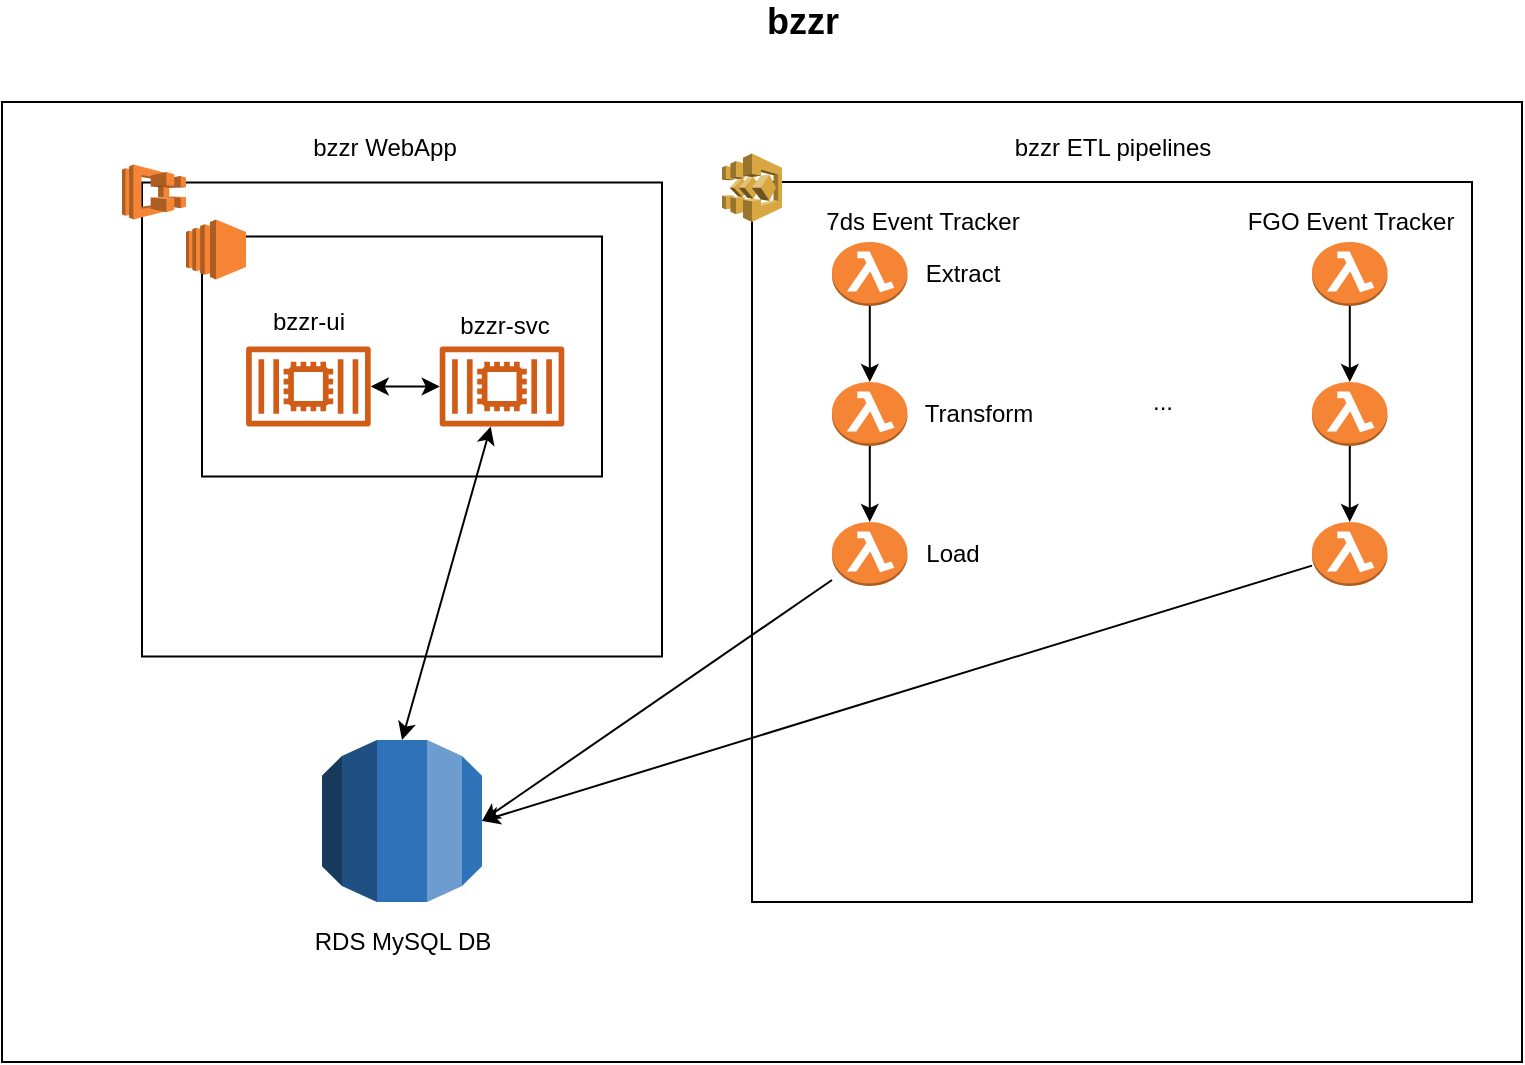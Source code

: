 <mxfile version="13.3.5" type="device"><diagram id="cSYO12vqffp8fJr8wFqi" name="Page-1"><mxGraphModel dx="1422" dy="713" grid="1" gridSize="10" guides="1" tooltips="1" connect="1" arrows="1" fold="1" page="1" pageScale="1" pageWidth="850" pageHeight="1100" math="0" shadow="0"><root><mxCell id="0"/><mxCell id="1" parent="0"/><mxCell id="DewqtiRwxVczJLLxaVj1-33" value="" style="rounded=0;whiteSpace=wrap;html=1;" vertex="1" parent="1"><mxGeometry x="40" y="120" width="760" height="480" as="geometry"/></mxCell><mxCell id="DewqtiRwxVczJLLxaVj1-35" value="" style="rounded=0;whiteSpace=wrap;html=1;" vertex="1" parent="1"><mxGeometry x="110" y="160.25" width="260" height="237" as="geometry"/></mxCell><mxCell id="DewqtiRwxVczJLLxaVj1-34" value="" style="rounded=0;whiteSpace=wrap;html=1;" vertex="1" parent="1"><mxGeometry x="140" y="187.25" width="200" height="120" as="geometry"/></mxCell><mxCell id="DewqtiRwxVczJLLxaVj1-1" value="" style="outlineConnect=0;dashed=0;verticalLabelPosition=bottom;verticalAlign=top;align=center;html=1;shape=mxgraph.aws3.ec2;fillColor=#F58534;gradientColor=none;" vertex="1" parent="1"><mxGeometry x="132" y="178.75" width="30" height="30" as="geometry"/></mxCell><mxCell id="DewqtiRwxVczJLLxaVj1-36" style="edgeStyle=none;rounded=0;orthogonalLoop=1;jettySize=auto;html=1;startArrow=classic;startFill=1;" edge="1" parent="1" source="DewqtiRwxVczJLLxaVj1-3" target="DewqtiRwxVczJLLxaVj1-6"><mxGeometry relative="1" as="geometry"/></mxCell><mxCell id="DewqtiRwxVczJLLxaVj1-3" value="" style="outlineConnect=0;fontColor=#232F3E;gradientColor=none;fillColor=#D05C17;strokeColor=none;dashed=0;verticalLabelPosition=bottom;verticalAlign=top;align=center;html=1;fontSize=12;fontStyle=0;aspect=fixed;pointerEvents=1;shape=mxgraph.aws4.container_2;" vertex="1" parent="1"><mxGeometry x="162" y="242.25" width="62.4" height="40" as="geometry"/></mxCell><mxCell id="DewqtiRwxVczJLLxaVj1-4" value="" style="outlineConnect=0;dashed=0;verticalLabelPosition=bottom;verticalAlign=top;align=center;html=1;shape=mxgraph.aws3.ecs;fillColor=#F58534;gradientColor=none;" vertex="1" parent="1"><mxGeometry x="100" y="151.25" width="32" height="27.5" as="geometry"/></mxCell><mxCell id="DewqtiRwxVczJLLxaVj1-29" style="rounded=0;orthogonalLoop=1;jettySize=auto;html=1;entryX=0.5;entryY=0;entryDx=0;entryDy=0;entryPerimeter=0;startArrow=classic;startFill=1;" edge="1" parent="1" source="DewqtiRwxVczJLLxaVj1-6" target="DewqtiRwxVczJLLxaVj1-28"><mxGeometry relative="1" as="geometry"/></mxCell><mxCell id="DewqtiRwxVczJLLxaVj1-6" value="" style="outlineConnect=0;fontColor=#232F3E;gradientColor=none;fillColor=#D05C17;strokeColor=none;dashed=0;verticalLabelPosition=bottom;verticalAlign=top;align=center;html=1;fontSize=12;fontStyle=0;aspect=fixed;pointerEvents=1;shape=mxgraph.aws4.container_2;" vertex="1" parent="1"><mxGeometry x="258.8" y="242.25" width="62.4" height="40" as="geometry"/></mxCell><mxCell id="DewqtiRwxVczJLLxaVj1-7" value="bzzr-svc" style="text;html=1;align=center;verticalAlign=middle;resizable=0;points=[];autosize=1;" vertex="1" parent="1"><mxGeometry x="261.2" y="222.25" width="60" height="20" as="geometry"/></mxCell><mxCell id="DewqtiRwxVczJLLxaVj1-8" value="bzzr-ui" style="text;html=1;align=center;verticalAlign=middle;resizable=0;points=[];autosize=1;" vertex="1" parent="1"><mxGeometry x="168.2" y="220.25" width="50" height="20" as="geometry"/></mxCell><mxCell id="DewqtiRwxVczJLLxaVj1-9" value="" style="outlineConnect=0;dashed=0;verticalLabelPosition=bottom;verticalAlign=top;align=center;html=1;shape=mxgraph.aws3.step_functions;fillColor=#D9A741;gradientColor=none;" vertex="1" parent="1"><mxGeometry x="455" y="160" width="46.5" height="53" as="geometry"/></mxCell><mxCell id="DewqtiRwxVczJLLxaVj1-10" value="" style="whiteSpace=wrap;html=1;aspect=fixed;" vertex="1" parent="1"><mxGeometry x="415" y="160" width="360" height="360" as="geometry"/></mxCell><mxCell id="DewqtiRwxVczJLLxaVj1-11" value="" style="outlineConnect=0;dashed=0;verticalLabelPosition=bottom;verticalAlign=top;align=center;html=1;shape=mxgraph.aws3.step_functions;fillColor=#D9A741;gradientColor=none;" vertex="1" parent="1"><mxGeometry x="400" y="145.75" width="30" height="34.25" as="geometry"/></mxCell><mxCell id="DewqtiRwxVczJLLxaVj1-15" style="edgeStyle=orthogonalEdgeStyle;rounded=0;orthogonalLoop=1;jettySize=auto;html=1;" edge="1" parent="1" source="DewqtiRwxVczJLLxaVj1-12" target="DewqtiRwxVczJLLxaVj1-13"><mxGeometry relative="1" as="geometry"/></mxCell><mxCell id="DewqtiRwxVczJLLxaVj1-12" value="" style="outlineConnect=0;dashed=0;verticalLabelPosition=bottom;verticalAlign=top;align=center;html=1;shape=mxgraph.aws3.lambda_function;fillColor=#F58534;gradientColor=none;" vertex="1" parent="1"><mxGeometry x="455" y="190" width="37.75" height="32" as="geometry"/></mxCell><mxCell id="DewqtiRwxVczJLLxaVj1-16" style="edgeStyle=orthogonalEdgeStyle;rounded=0;orthogonalLoop=1;jettySize=auto;html=1;entryX=0.5;entryY=0;entryDx=0;entryDy=0;entryPerimeter=0;" edge="1" parent="1" source="DewqtiRwxVczJLLxaVj1-13" target="DewqtiRwxVczJLLxaVj1-14"><mxGeometry relative="1" as="geometry"/></mxCell><mxCell id="DewqtiRwxVczJLLxaVj1-13" value="" style="outlineConnect=0;dashed=0;verticalLabelPosition=bottom;verticalAlign=top;align=center;html=1;shape=mxgraph.aws3.lambda_function;fillColor=#F58534;gradientColor=none;" vertex="1" parent="1"><mxGeometry x="455" y="260" width="37.75" height="32" as="geometry"/></mxCell><mxCell id="DewqtiRwxVczJLLxaVj1-31" style="edgeStyle=none;rounded=0;orthogonalLoop=1;jettySize=auto;html=1;entryX=1;entryY=0.5;entryDx=0;entryDy=0;entryPerimeter=0;startArrow=none;startFill=0;" edge="1" parent="1" source="DewqtiRwxVczJLLxaVj1-14" target="DewqtiRwxVczJLLxaVj1-28"><mxGeometry relative="1" as="geometry"/></mxCell><mxCell id="DewqtiRwxVczJLLxaVj1-14" value="" style="outlineConnect=0;dashed=0;verticalLabelPosition=bottom;verticalAlign=top;align=center;html=1;shape=mxgraph.aws3.lambda_function;fillColor=#F58534;gradientColor=none;" vertex="1" parent="1"><mxGeometry x="455" y="330" width="37.75" height="32" as="geometry"/></mxCell><mxCell id="DewqtiRwxVczJLLxaVj1-17" value="..." style="text;html=1;align=center;verticalAlign=middle;resizable=0;points=[];autosize=1;" vertex="1" parent="1"><mxGeometry x="605" y="260" width="30" height="20" as="geometry"/></mxCell><mxCell id="DewqtiRwxVczJLLxaVj1-18" style="edgeStyle=orthogonalEdgeStyle;rounded=0;orthogonalLoop=1;jettySize=auto;html=1;" edge="1" parent="1" source="DewqtiRwxVczJLLxaVj1-19" target="DewqtiRwxVczJLLxaVj1-21"><mxGeometry relative="1" as="geometry"/></mxCell><mxCell id="DewqtiRwxVczJLLxaVj1-19" value="" style="outlineConnect=0;dashed=0;verticalLabelPosition=bottom;verticalAlign=top;align=center;html=1;shape=mxgraph.aws3.lambda_function;fillColor=#F58534;gradientColor=none;" vertex="1" parent="1"><mxGeometry x="695" y="190" width="37.75" height="32" as="geometry"/></mxCell><mxCell id="DewqtiRwxVczJLLxaVj1-20" style="edgeStyle=orthogonalEdgeStyle;rounded=0;orthogonalLoop=1;jettySize=auto;html=1;entryX=0.5;entryY=0;entryDx=0;entryDy=0;entryPerimeter=0;" edge="1" parent="1" source="DewqtiRwxVczJLLxaVj1-21" target="DewqtiRwxVczJLLxaVj1-22"><mxGeometry relative="1" as="geometry"/></mxCell><mxCell id="DewqtiRwxVczJLLxaVj1-21" value="" style="outlineConnect=0;dashed=0;verticalLabelPosition=bottom;verticalAlign=top;align=center;html=1;shape=mxgraph.aws3.lambda_function;fillColor=#F58534;gradientColor=none;" vertex="1" parent="1"><mxGeometry x="695" y="260" width="37.75" height="32" as="geometry"/></mxCell><mxCell id="DewqtiRwxVczJLLxaVj1-32" style="edgeStyle=none;rounded=0;orthogonalLoop=1;jettySize=auto;html=1;entryX=1;entryY=0.5;entryDx=0;entryDy=0;entryPerimeter=0;startArrow=none;startFill=0;" edge="1" parent="1" source="DewqtiRwxVczJLLxaVj1-22" target="DewqtiRwxVczJLLxaVj1-28"><mxGeometry relative="1" as="geometry"/></mxCell><mxCell id="DewqtiRwxVczJLLxaVj1-22" value="" style="outlineConnect=0;dashed=0;verticalLabelPosition=bottom;verticalAlign=top;align=center;html=1;shape=mxgraph.aws3.lambda_function;fillColor=#F58534;gradientColor=none;" vertex="1" parent="1"><mxGeometry x="695" y="330" width="37.75" height="32" as="geometry"/></mxCell><mxCell id="DewqtiRwxVczJLLxaVj1-23" value="Extract" style="text;html=1;align=center;verticalAlign=middle;resizable=0;points=[];autosize=1;" vertex="1" parent="1"><mxGeometry x="495" y="196" width="50" height="20" as="geometry"/></mxCell><mxCell id="DewqtiRwxVczJLLxaVj1-24" value="Transform" style="text;html=1;align=center;verticalAlign=middle;resizable=0;points=[];autosize=1;" vertex="1" parent="1"><mxGeometry x="492.75" y="266" width="70" height="20" as="geometry"/></mxCell><mxCell id="DewqtiRwxVczJLLxaVj1-25" value="Load" style="text;html=1;align=center;verticalAlign=middle;resizable=0;points=[];autosize=1;" vertex="1" parent="1"><mxGeometry x="495" y="336" width="40" height="20" as="geometry"/></mxCell><mxCell id="DewqtiRwxVczJLLxaVj1-26" value="7ds Event Tracker" style="text;html=1;align=center;verticalAlign=middle;resizable=0;points=[];autosize=1;" vertex="1" parent="1"><mxGeometry x="445" y="170" width="110" height="20" as="geometry"/></mxCell><mxCell id="DewqtiRwxVczJLLxaVj1-27" value="FGO Event Tracker" style="text;html=1;align=center;verticalAlign=middle;resizable=0;points=[];autosize=1;" vertex="1" parent="1"><mxGeometry x="653.88" y="170" width="120" height="20" as="geometry"/></mxCell><mxCell id="DewqtiRwxVczJLLxaVj1-28" value="" style="outlineConnect=0;dashed=0;verticalLabelPosition=bottom;verticalAlign=top;align=center;html=1;shape=mxgraph.aws3.rds;fillColor=#2E73B8;gradientColor=none;" vertex="1" parent="1"><mxGeometry x="200" y="439" width="80" height="81" as="geometry"/></mxCell><mxCell id="DewqtiRwxVczJLLxaVj1-30" value="RDS MySQL DB" style="text;html=1;align=center;verticalAlign=middle;resizable=0;points=[];autosize=1;" vertex="1" parent="1"><mxGeometry x="190" y="530" width="100" height="20" as="geometry"/></mxCell><mxCell id="DewqtiRwxVczJLLxaVj1-37" value="bzzr WebApp" style="text;html=1;align=center;verticalAlign=middle;resizable=0;points=[];autosize=1;" vertex="1" parent="1"><mxGeometry x="186.2" y="133" width="90" height="20" as="geometry"/></mxCell><mxCell id="DewqtiRwxVczJLLxaVj1-40" value="bzzr ETL pipelines" style="text;html=1;align=center;verticalAlign=middle;resizable=0;points=[];autosize=1;" vertex="1" parent="1"><mxGeometry x="540" y="133" width="110" height="20" as="geometry"/></mxCell><mxCell id="DewqtiRwxVczJLLxaVj1-41" value="&lt;b&gt;&lt;font style=&quot;font-size: 18px&quot;&gt;bzzr&lt;/font&gt;&lt;/b&gt;" style="text;html=1;align=center;verticalAlign=middle;resizable=0;points=[];autosize=1;" vertex="1" parent="1"><mxGeometry x="415" y="70" width="50" height="20" as="geometry"/></mxCell></root></mxGraphModel></diagram></mxfile>